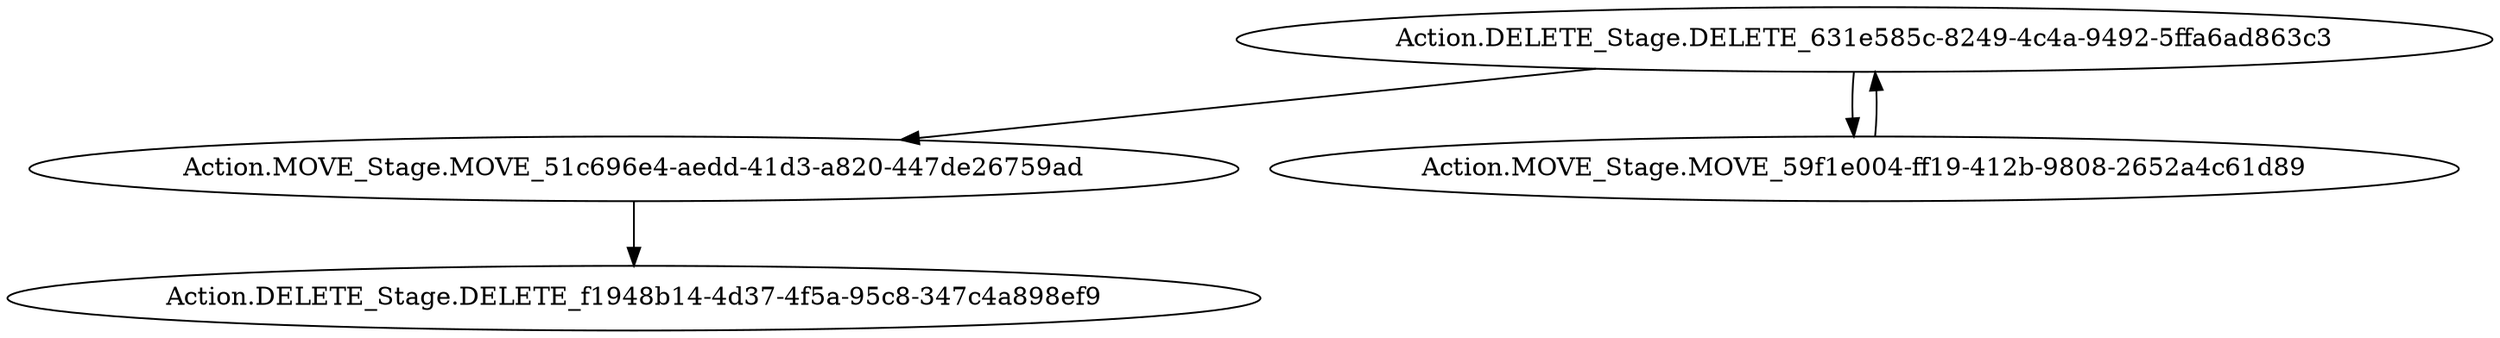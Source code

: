 strict digraph  {
"Action.MOVE_Stage.MOVE_51c696e4-aedd-41d3-a820-447de26759ad";
"Action.DELETE_Stage.DELETE_631e585c-8249-4c4a-9492-5ffa6ad863c3";
"Action.MOVE_Stage.MOVE_59f1e004-ff19-412b-9808-2652a4c61d89";
"Action.DELETE_Stage.DELETE_f1948b14-4d37-4f5a-95c8-347c4a898ef9";
"Action.MOVE_Stage.MOVE_51c696e4-aedd-41d3-a820-447de26759ad" -> "Action.DELETE_Stage.DELETE_f1948b14-4d37-4f5a-95c8-347c4a898ef9";
"Action.DELETE_Stage.DELETE_631e585c-8249-4c4a-9492-5ffa6ad863c3" -> "Action.MOVE_Stage.MOVE_59f1e004-ff19-412b-9808-2652a4c61d89";
"Action.DELETE_Stage.DELETE_631e585c-8249-4c4a-9492-5ffa6ad863c3" -> "Action.MOVE_Stage.MOVE_51c696e4-aedd-41d3-a820-447de26759ad";
"Action.MOVE_Stage.MOVE_59f1e004-ff19-412b-9808-2652a4c61d89" -> "Action.DELETE_Stage.DELETE_631e585c-8249-4c4a-9492-5ffa6ad863c3";
}
